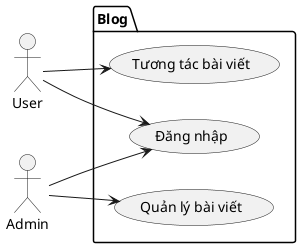 @startuml usecase
left to right direction

actor U as "User"
actor A as "Admin"

package Blog {
    usecase login as "Đăng nhập"
    usecase manager as "Quản lý bài viết"
    usecase reaction as "Tương tác bài viết"
}

A --> manager
A --> login
U --> reaction
U --> login
@enduml

